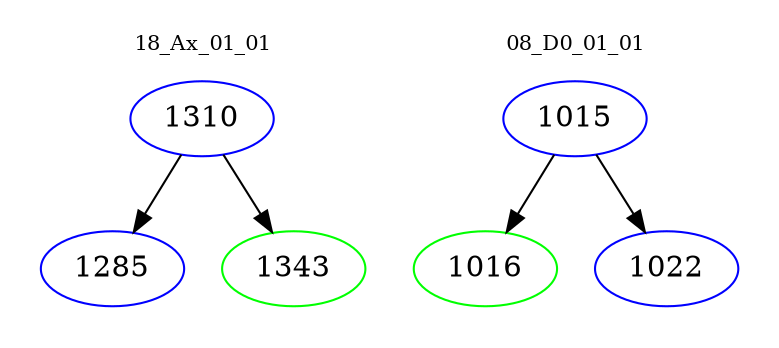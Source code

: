 digraph{
subgraph cluster_0 {
color = white
label = "18_Ax_01_01";
fontsize=10;
T0_1310 [label="1310", color="blue"]
T0_1310 -> T0_1285 [color="black"]
T0_1285 [label="1285", color="blue"]
T0_1310 -> T0_1343 [color="black"]
T0_1343 [label="1343", color="green"]
}
subgraph cluster_1 {
color = white
label = "08_D0_01_01";
fontsize=10;
T1_1015 [label="1015", color="blue"]
T1_1015 -> T1_1016 [color="black"]
T1_1016 [label="1016", color="green"]
T1_1015 -> T1_1022 [color="black"]
T1_1022 [label="1022", color="blue"]
}
}
